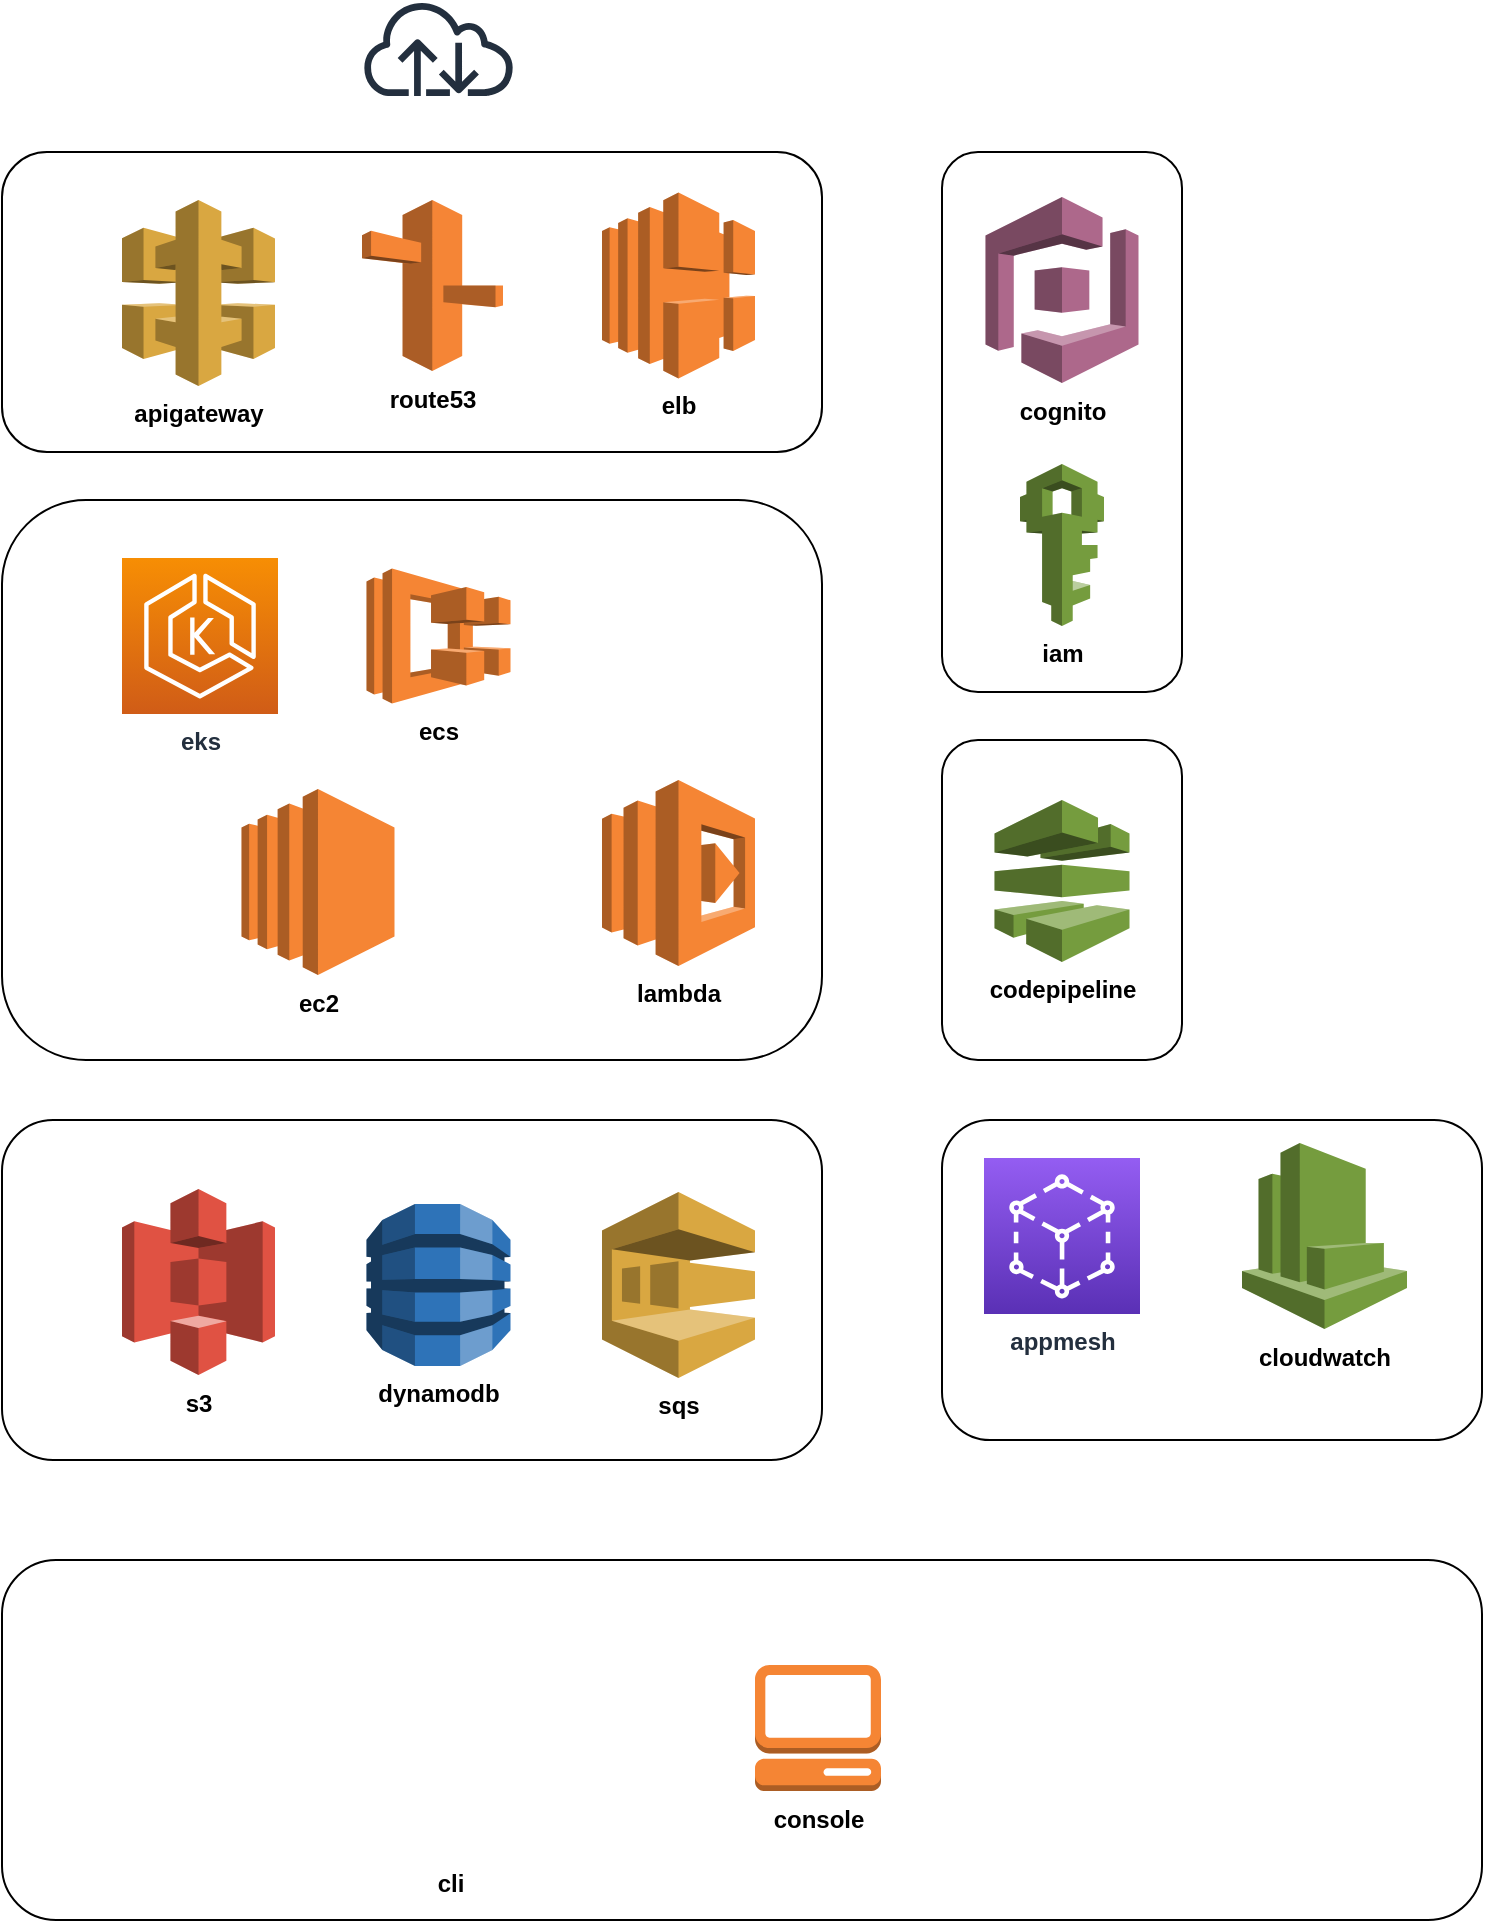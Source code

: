 <mxfile version="12.4.2" type="github" pages="1"><diagram id="tOlPXZh_ZYjsfUFjyKEF" name="Page-1"><mxGraphModel dx="1666" dy="932" grid="1" gridSize="10" guides="1" tooltips="1" connect="1" arrows="1" fold="1" page="1" pageScale="1" pageWidth="827" pageHeight="1169" math="0" shadow="0"><root><mxCell id="0"/><mxCell id="1" parent="0"/><mxCell id="TJ7h8SedZzAj07gjDa27-1" value="&lt;b&gt;ec2&lt;/b&gt;" style="outlineConnect=0;dashed=0;verticalLabelPosition=bottom;verticalAlign=top;align=center;html=1;shape=mxgraph.aws3.ec2;fillColor=#F58534;gradientColor=none;" vertex="1" parent="1"><mxGeometry x="209.75" y="404.5" width="76.5" height="93" as="geometry"/></mxCell><mxCell id="TJ7h8SedZzAj07gjDa27-2" value="&lt;b&gt;route53&lt;/b&gt;" style="outlineConnect=0;dashed=0;verticalLabelPosition=bottom;verticalAlign=top;align=center;html=1;shape=mxgraph.aws3.route_53;fillColor=#F58536;gradientColor=none;" vertex="1" parent="1"><mxGeometry x="270" y="110" width="70.5" height="85.5" as="geometry"/></mxCell><mxCell id="TJ7h8SedZzAj07gjDa27-3" value="&lt;b&gt;elb&lt;/b&gt;" style="outlineConnect=0;dashed=0;verticalLabelPosition=bottom;verticalAlign=top;align=center;html=1;shape=mxgraph.aws3.elastic_load_balancing;fillColor=#F58534;gradientColor=none;" vertex="1" parent="1"><mxGeometry x="390" y="106.25" width="76.5" height="93" as="geometry"/></mxCell><mxCell id="TJ7h8SedZzAj07gjDa27-4" value="&lt;b&gt;codepipeline&lt;/b&gt;" style="outlineConnect=0;dashed=0;verticalLabelPosition=bottom;verticalAlign=top;align=center;html=1;shape=mxgraph.aws3.codepipeline;fillColor=#759C3E;gradientColor=none;" vertex="1" parent="1"><mxGeometry x="586.25" y="410" width="67.5" height="81" as="geometry"/></mxCell><mxCell id="TJ7h8SedZzAj07gjDa27-6" value="&lt;b&gt;ecs&lt;/b&gt;" style="outlineConnect=0;dashed=0;verticalLabelPosition=bottom;verticalAlign=top;align=center;html=1;shape=mxgraph.aws3.ecs;fillColor=#F58534;gradientColor=none;" vertex="1" parent="1"><mxGeometry x="272.25" y="294.25" width="72" height="67.5" as="geometry"/></mxCell><mxCell id="TJ7h8SedZzAj07gjDa27-10" value="&lt;b&gt;eks&lt;/b&gt;" style="outlineConnect=0;fontColor=#232F3E;gradientColor=#F78E04;gradientDirection=north;fillColor=#D05C17;strokeColor=#ffffff;dashed=0;verticalLabelPosition=bottom;verticalAlign=top;align=center;html=1;fontSize=12;fontStyle=0;aspect=fixed;shape=mxgraph.aws4.resourceIcon;resIcon=mxgraph.aws4.eks;" vertex="1" parent="1"><mxGeometry x="150" y="289" width="78" height="78" as="geometry"/></mxCell><mxCell id="TJ7h8SedZzAj07gjDa27-11" value="&lt;b&gt;lambda&lt;/b&gt;" style="outlineConnect=0;dashed=0;verticalLabelPosition=bottom;verticalAlign=top;align=center;html=1;shape=mxgraph.aws3.lambda;fillColor=#F58534;gradientColor=none;" vertex="1" parent="1"><mxGeometry x="390" y="400" width="76.5" height="93" as="geometry"/></mxCell><mxCell id="TJ7h8SedZzAj07gjDa27-12" value="&lt;b&gt;s3&lt;/b&gt;" style="outlineConnect=0;dashed=0;verticalLabelPosition=bottom;verticalAlign=top;align=center;html=1;shape=mxgraph.aws3.s3;fillColor=#E05243;gradientColor=none;" vertex="1" parent="1"><mxGeometry x="150" y="604.5" width="76.5" height="93" as="geometry"/></mxCell><mxCell id="TJ7h8SedZzAj07gjDa27-13" value="&lt;b&gt;apigateway&lt;/b&gt;" style="outlineConnect=0;dashed=0;verticalLabelPosition=bottom;verticalAlign=top;align=center;html=1;shape=mxgraph.aws3.api_gateway;fillColor=#D9A741;gradientColor=none;aspect=fixed;" vertex="1" parent="1"><mxGeometry x="150" y="110" width="76.5" height="93" as="geometry"/></mxCell><mxCell id="TJ7h8SedZzAj07gjDa27-15" value="" style="outlineConnect=0;fontColor=#232F3E;gradientColor=none;fillColor=#232F3E;strokeColor=none;dashed=0;verticalLabelPosition=bottom;verticalAlign=top;align=center;html=1;fontSize=12;fontStyle=0;aspect=fixed;pointerEvents=1;shape=mxgraph.aws4.internet;" vertex="1" parent="1"><mxGeometry x="269.25" y="10" width="78" height="48" as="geometry"/></mxCell><mxCell id="TJ7h8SedZzAj07gjDa27-16" value="&lt;b&gt;cognito&lt;/b&gt;" style="outlineConnect=0;dashed=0;verticalLabelPosition=bottom;verticalAlign=top;align=center;html=1;shape=mxgraph.aws3.cognito;fillColor=#AD688B;gradientColor=none;" vertex="1" parent="1"><mxGeometry x="581.75" y="108.5" width="76.5" height="93" as="geometry"/></mxCell><mxCell id="TJ7h8SedZzAj07gjDa27-17" value="&lt;b&gt;iam&lt;/b&gt;" style="outlineConnect=0;dashed=0;verticalLabelPosition=bottom;verticalAlign=top;align=center;html=1;shape=mxgraph.aws3.iam;fillColor=#759C3E;gradientColor=none;" vertex="1" parent="1"><mxGeometry x="599" y="242" width="42" height="81" as="geometry"/></mxCell><mxCell id="TJ7h8SedZzAj07gjDa27-18" value="" style="rounded=1;whiteSpace=wrap;html=1;fillColor=none;" vertex="1" parent="1"><mxGeometry x="90" y="86" width="410" height="150" as="geometry"/></mxCell><mxCell id="TJ7h8SedZzAj07gjDa27-19" value="&lt;b&gt;appmesh&lt;/b&gt;" style="outlineConnect=0;fontColor=#232F3E;gradientColor=#945DF2;gradientDirection=north;fillColor=#5A30B5;strokeColor=#ffffff;dashed=0;verticalLabelPosition=bottom;verticalAlign=top;align=center;html=1;fontSize=12;fontStyle=0;aspect=fixed;shape=mxgraph.aws4.resourceIcon;resIcon=mxgraph.aws4.app_mesh;" vertex="1" parent="1"><mxGeometry x="581" y="589" width="78" height="78" as="geometry"/></mxCell><mxCell id="TJ7h8SedZzAj07gjDa27-21" value="" style="rounded=1;whiteSpace=wrap;html=1;fillColor=none;" vertex="1" parent="1"><mxGeometry x="90" y="570" width="410" height="170" as="geometry"/></mxCell><mxCell id="TJ7h8SedZzAj07gjDa27-22" value="" style="rounded=1;whiteSpace=wrap;html=1;fillColor=none;" vertex="1" parent="1"><mxGeometry x="90" y="260" width="410" height="280" as="geometry"/></mxCell><mxCell id="TJ7h8SedZzAj07gjDa27-23" value="" style="rounded=1;whiteSpace=wrap;html=1;fillColor=none;" vertex="1" parent="1"><mxGeometry x="560" y="86" width="120" height="270" as="geometry"/></mxCell><mxCell id="TJ7h8SedZzAj07gjDa27-25" value="" style="rounded=1;whiteSpace=wrap;html=1;fillColor=none;" vertex="1" parent="1"><mxGeometry x="560" y="380" width="120" height="160" as="geometry"/></mxCell><mxCell id="TJ7h8SedZzAj07gjDa27-27" value="" style="rounded=1;whiteSpace=wrap;html=1;fillColor=none;" vertex="1" parent="1"><mxGeometry x="560" y="570" width="270" height="160" as="geometry"/></mxCell><mxCell id="TJ7h8SedZzAj07gjDa27-28" value="&lt;b&gt;sqs&lt;/b&gt;" style="outlineConnect=0;dashed=0;verticalLabelPosition=bottom;verticalAlign=top;align=center;html=1;shape=mxgraph.aws3.sqs;fillColor=#D9A741;gradientColor=none;" vertex="1" parent="1"><mxGeometry x="390" y="606" width="76.5" height="93" as="geometry"/></mxCell><mxCell id="TJ7h8SedZzAj07gjDa27-29" value="&lt;b&gt;dynamodb&lt;/b&gt;" style="outlineConnect=0;dashed=0;verticalLabelPosition=bottom;verticalAlign=top;align=center;html=1;shape=mxgraph.aws3.dynamo_db;fillColor=#2E73B8;gradientColor=none;" vertex="1" parent="1"><mxGeometry x="272.25" y="612" width="72" height="81" as="geometry"/></mxCell><mxCell id="TJ7h8SedZzAj07gjDa27-30" value="&lt;b&gt;cloudwatch&lt;/b&gt;" style="outlineConnect=0;dashed=0;verticalLabelPosition=bottom;verticalAlign=top;align=center;html=1;shape=mxgraph.aws3.cloudwatch;fillColor=#759C3E;gradientColor=none;" vertex="1" parent="1"><mxGeometry x="710" y="581.5" width="82.5" height="93" as="geometry"/></mxCell><mxCell id="TJ7h8SedZzAj07gjDa27-31" value="&lt;b&gt;cli&lt;/b&gt;" style="shape=image;html=1;verticalAlign=top;verticalLabelPosition=bottom;labelBackgroundColor=#ffffff;imageAspect=0;aspect=fixed;image=https://cdn4.iconfinder.com/data/icons/macaron-1/48/terminator-128.png;fillColor=none;" vertex="1" parent="1"><mxGeometry x="250" y="810" width="128" height="128" as="geometry"/></mxCell><mxCell id="TJ7h8SedZzAj07gjDa27-32" value="" style="rounded=1;whiteSpace=wrap;html=1;fillColor=none;" vertex="1" parent="1"><mxGeometry x="90" y="790" width="740" height="180" as="geometry"/></mxCell><mxCell id="TJ7h8SedZzAj07gjDa27-33" value="&lt;b&gt;console&lt;/b&gt;" style="outlineConnect=0;dashed=0;verticalLabelPosition=bottom;verticalAlign=top;align=center;html=1;shape=mxgraph.aws3.management_console;fillColor=#F58534;gradientColor=none;" vertex="1" parent="1"><mxGeometry x="466.5" y="842.5" width="63" height="63" as="geometry"/></mxCell></root></mxGraphModel></diagram></mxfile>